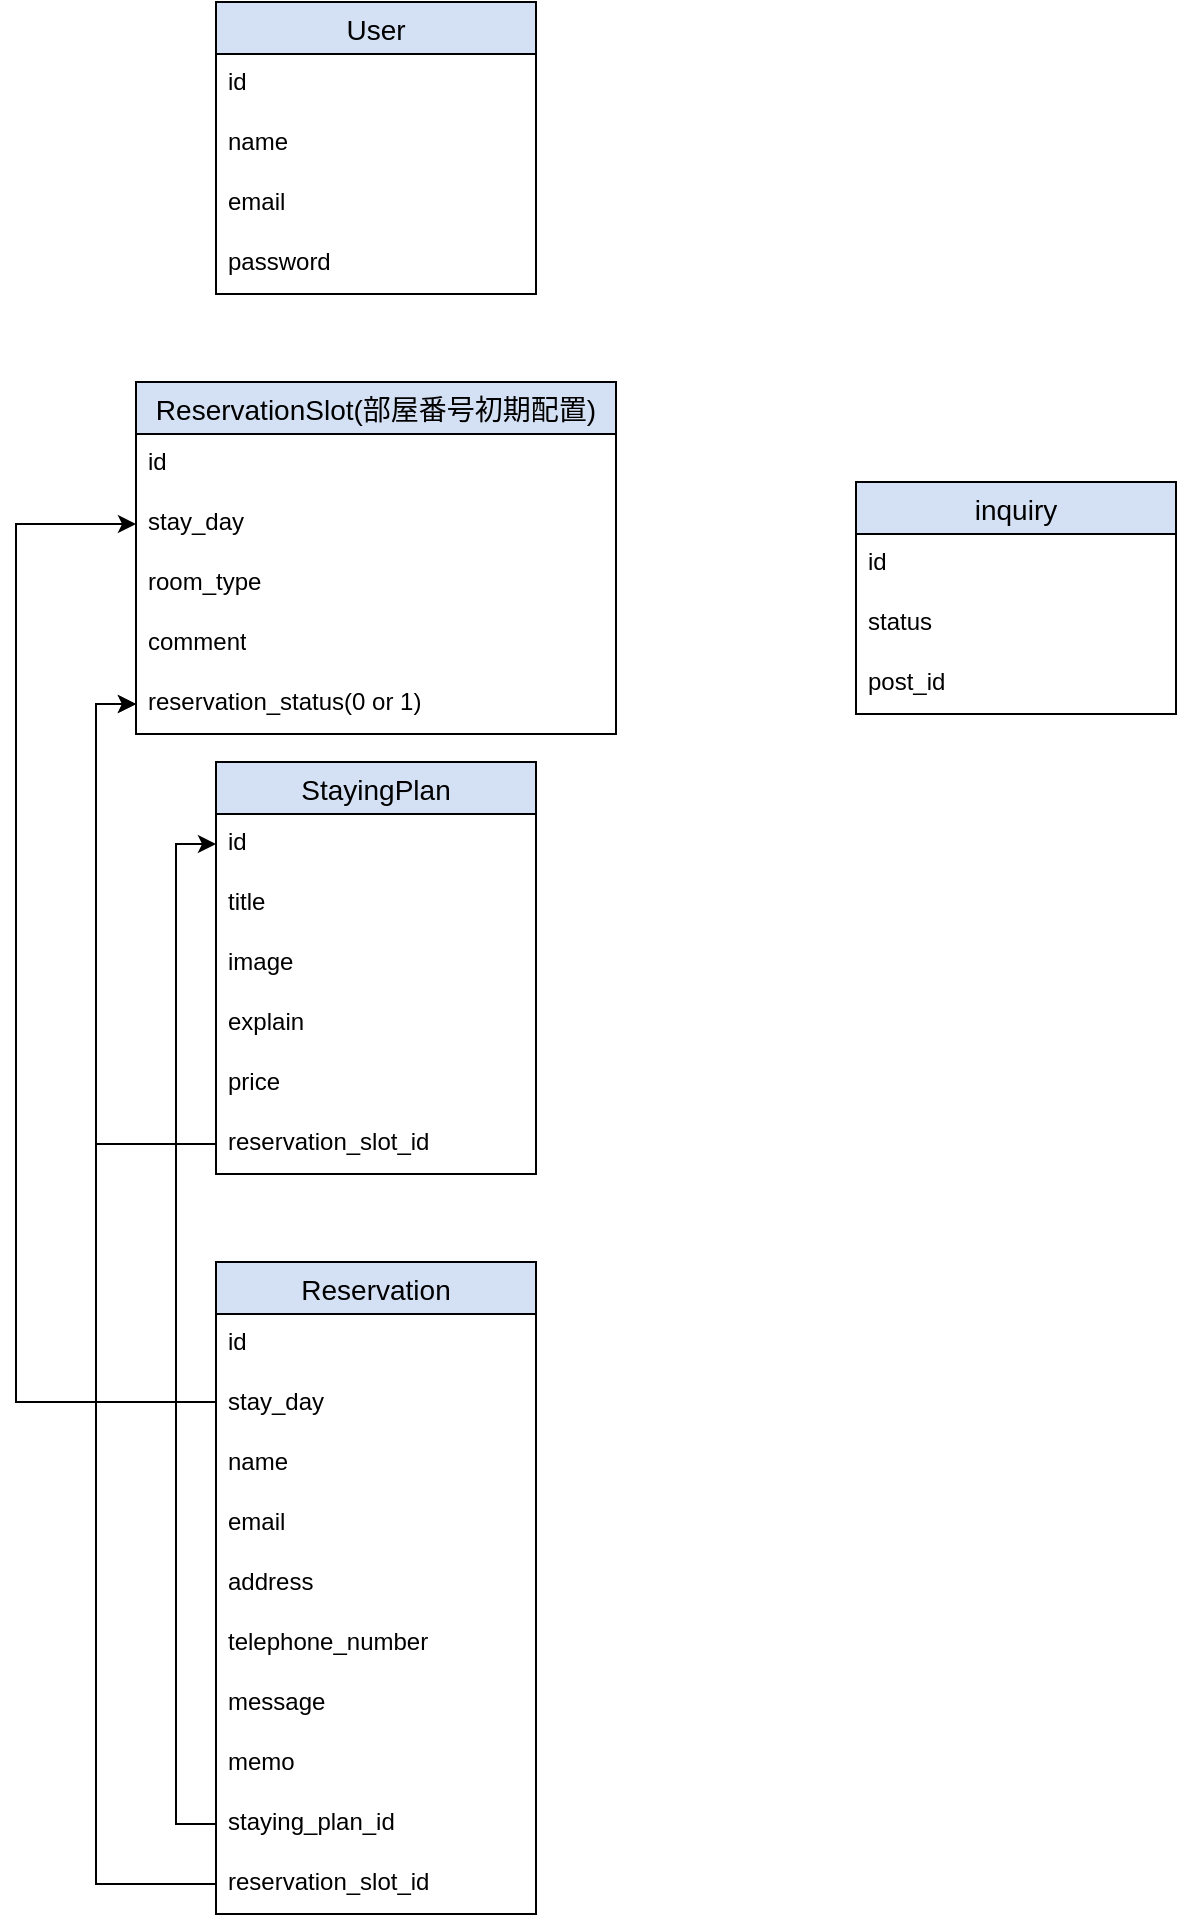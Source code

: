 <mxfile version="21.5.0" type="github">
  <diagram id="R2lEEEUBdFMjLlhIrx00" name="Page-1">
    <mxGraphModel dx="1034" dy="484" grid="1" gridSize="10" guides="1" tooltips="1" connect="1" arrows="1" fold="1" page="1" pageScale="1" pageWidth="850" pageHeight="1100" math="0" shadow="0" extFonts="Permanent Marker^https://fonts.googleapis.com/css?family=Permanent+Marker">
      <root>
        <mxCell id="0" />
        <mxCell id="1" parent="0" />
        <mxCell id="SDYYPDdLWwbPe5QOdXba-1" value="User" style="swimlane;fontStyle=0;childLayout=stackLayout;horizontal=1;startSize=26;horizontalStack=0;resizeParent=1;resizeParentMax=0;resizeLast=0;collapsible=1;marginBottom=0;align=center;fontSize=14;fillColor=#D4E1F5;" parent="1" vertex="1">
          <mxGeometry x="160" y="120" width="160" height="146" as="geometry" />
        </mxCell>
        <mxCell id="SDYYPDdLWwbPe5QOdXba-2" value="id" style="text;strokeColor=none;fillColor=none;spacingLeft=4;spacingRight=4;overflow=hidden;rotatable=0;points=[[0,0.5],[1,0.5]];portConstraint=eastwest;fontSize=12;whiteSpace=wrap;html=1;" parent="SDYYPDdLWwbPe5QOdXba-1" vertex="1">
          <mxGeometry y="26" width="160" height="30" as="geometry" />
        </mxCell>
        <mxCell id="SDYYPDdLWwbPe5QOdXba-3" value="name" style="text;strokeColor=none;fillColor=none;spacingLeft=4;spacingRight=4;overflow=hidden;rotatable=0;points=[[0,0.5],[1,0.5]];portConstraint=eastwest;fontSize=12;whiteSpace=wrap;html=1;" parent="SDYYPDdLWwbPe5QOdXba-1" vertex="1">
          <mxGeometry y="56" width="160" height="30" as="geometry" />
        </mxCell>
        <mxCell id="SDYYPDdLWwbPe5QOdXba-4" value="email" style="text;strokeColor=none;fillColor=none;spacingLeft=4;spacingRight=4;overflow=hidden;rotatable=0;points=[[0,0.5],[1,0.5]];portConstraint=eastwest;fontSize=12;whiteSpace=wrap;html=1;" parent="SDYYPDdLWwbPe5QOdXba-1" vertex="1">
          <mxGeometry y="86" width="160" height="30" as="geometry" />
        </mxCell>
        <mxCell id="SDYYPDdLWwbPe5QOdXba-5" value="password" style="text;strokeColor=none;fillColor=none;spacingLeft=4;spacingRight=4;overflow=hidden;rotatable=0;points=[[0,0.5],[1,0.5]];portConstraint=eastwest;fontSize=12;whiteSpace=wrap;html=1;" parent="SDYYPDdLWwbPe5QOdXba-1" vertex="1">
          <mxGeometry y="116" width="160" height="30" as="geometry" />
        </mxCell>
        <mxCell id="SDYYPDdLWwbPe5QOdXba-6" value="inquiry" style="swimlane;fontStyle=0;childLayout=stackLayout;horizontal=1;startSize=26;horizontalStack=0;resizeParent=1;resizeParentMax=0;resizeLast=0;collapsible=1;marginBottom=0;align=center;fontSize=14;fillColor=#D4E1F5;" parent="1" vertex="1">
          <mxGeometry x="480" y="360" width="160" height="116" as="geometry">
            <mxRectangle x="480" y="360" width="70" height="30" as="alternateBounds" />
          </mxGeometry>
        </mxCell>
        <mxCell id="SDYYPDdLWwbPe5QOdXba-7" value="id" style="text;strokeColor=none;fillColor=none;spacingLeft=4;spacingRight=4;overflow=hidden;rotatable=0;points=[[0,0.5],[1,0.5]];portConstraint=eastwest;fontSize=12;whiteSpace=wrap;html=1;" parent="SDYYPDdLWwbPe5QOdXba-6" vertex="1">
          <mxGeometry y="26" width="160" height="30" as="geometry" />
        </mxCell>
        <mxCell id="SDYYPDdLWwbPe5QOdXba-8" value="status" style="text;strokeColor=none;fillColor=none;spacingLeft=4;spacingRight=4;overflow=hidden;rotatable=0;points=[[0,0.5],[1,0.5]];portConstraint=eastwest;fontSize=12;whiteSpace=wrap;html=1;" parent="SDYYPDdLWwbPe5QOdXba-6" vertex="1">
          <mxGeometry y="56" width="160" height="30" as="geometry" />
        </mxCell>
        <mxCell id="SDYYPDdLWwbPe5QOdXba-9" value="post_id" style="text;strokeColor=none;fillColor=none;spacingLeft=4;spacingRight=4;overflow=hidden;rotatable=0;points=[[0,0.5],[1,0.5]];portConstraint=eastwest;fontSize=12;whiteSpace=wrap;html=1;" parent="SDYYPDdLWwbPe5QOdXba-6" vertex="1">
          <mxGeometry y="86" width="160" height="30" as="geometry" />
        </mxCell>
        <mxCell id="SDYYPDdLWwbPe5QOdXba-10" value="ReservationSlot(部屋番号初期配置)" style="swimlane;fontStyle=0;childLayout=stackLayout;horizontal=1;startSize=26;horizontalStack=0;resizeParent=1;resizeParentMax=0;resizeLast=0;collapsible=1;marginBottom=0;align=center;fontSize=14;fillColor=#D4E1F5;" parent="1" vertex="1">
          <mxGeometry x="120" y="310" width="240" height="176" as="geometry" />
        </mxCell>
        <mxCell id="SDYYPDdLWwbPe5QOdXba-11" value="id" style="text;strokeColor=none;fillColor=none;spacingLeft=4;spacingRight=4;overflow=hidden;rotatable=0;points=[[0,0.5],[1,0.5]];portConstraint=eastwest;fontSize=12;whiteSpace=wrap;html=1;" parent="SDYYPDdLWwbPe5QOdXba-10" vertex="1">
          <mxGeometry y="26" width="240" height="30" as="geometry" />
        </mxCell>
        <mxCell id="SDYYPDdLWwbPe5QOdXba-12" value="stay_day" style="text;strokeColor=none;fillColor=none;spacingLeft=4;spacingRight=4;overflow=hidden;rotatable=0;points=[[0,0.5],[1,0.5]];portConstraint=eastwest;fontSize=12;whiteSpace=wrap;html=1;" parent="SDYYPDdLWwbPe5QOdXba-10" vertex="1">
          <mxGeometry y="56" width="240" height="30" as="geometry" />
        </mxCell>
        <mxCell id="i-GvcmkPbk6syZFCa7Vw-2" value="room_type" style="text;strokeColor=none;fillColor=none;spacingLeft=4;spacingRight=4;overflow=hidden;rotatable=0;points=[[0,0.5],[1,0.5]];portConstraint=eastwest;fontSize=12;whiteSpace=wrap;html=1;" vertex="1" parent="SDYYPDdLWwbPe5QOdXba-10">
          <mxGeometry y="86" width="240" height="30" as="geometry" />
        </mxCell>
        <mxCell id="SDYYPDdLWwbPe5QOdXba-13" value="comment" style="text;strokeColor=none;fillColor=none;spacingLeft=4;spacingRight=4;overflow=hidden;rotatable=0;points=[[0,0.5],[1,0.5]];portConstraint=eastwest;fontSize=12;whiteSpace=wrap;html=1;" parent="SDYYPDdLWwbPe5QOdXba-10" vertex="1">
          <mxGeometry y="116" width="240" height="30" as="geometry" />
        </mxCell>
        <mxCell id="SDYYPDdLWwbPe5QOdXba-14" value="reservation_status(0 or 1)" style="text;strokeColor=none;fillColor=none;spacingLeft=4;spacingRight=4;overflow=hidden;rotatable=0;points=[[0,0.5],[1,0.5]];portConstraint=eastwest;fontSize=12;whiteSpace=wrap;html=1;" parent="SDYYPDdLWwbPe5QOdXba-10" vertex="1">
          <mxGeometry y="146" width="240" height="30" as="geometry" />
        </mxCell>
        <mxCell id="SDYYPDdLWwbPe5QOdXba-15" value="StayingPlan" style="swimlane;fontStyle=0;childLayout=stackLayout;horizontal=1;startSize=26;horizontalStack=0;resizeParent=1;resizeParentMax=0;resizeLast=0;collapsible=1;marginBottom=0;align=center;fontSize=14;fillColor=#D4E1F5;" parent="1" vertex="1">
          <mxGeometry x="160" y="500" width="160" height="206" as="geometry" />
        </mxCell>
        <mxCell id="SDYYPDdLWwbPe5QOdXba-16" value="id" style="text;strokeColor=none;fillColor=none;spacingLeft=4;spacingRight=4;overflow=hidden;rotatable=0;points=[[0,0.5],[1,0.5]];portConstraint=eastwest;fontSize=12;whiteSpace=wrap;html=1;" parent="SDYYPDdLWwbPe5QOdXba-15" vertex="1">
          <mxGeometry y="26" width="160" height="30" as="geometry" />
        </mxCell>
        <mxCell id="SDYYPDdLWwbPe5QOdXba-17" value="title" style="text;strokeColor=none;fillColor=none;spacingLeft=4;spacingRight=4;overflow=hidden;rotatable=0;points=[[0,0.5],[1,0.5]];portConstraint=eastwest;fontSize=12;whiteSpace=wrap;html=1;" parent="SDYYPDdLWwbPe5QOdXba-15" vertex="1">
          <mxGeometry y="56" width="160" height="30" as="geometry" />
        </mxCell>
        <mxCell id="SDYYPDdLWwbPe5QOdXba-18" value="image" style="text;strokeColor=none;fillColor=none;spacingLeft=4;spacingRight=4;overflow=hidden;rotatable=0;points=[[0,0.5],[1,0.5]];portConstraint=eastwest;fontSize=12;whiteSpace=wrap;html=1;" parent="SDYYPDdLWwbPe5QOdXba-15" vertex="1">
          <mxGeometry y="86" width="160" height="30" as="geometry" />
        </mxCell>
        <mxCell id="jbAo0OPmqmdxZYCYRt9e-7" value="explain" style="text;strokeColor=none;fillColor=none;spacingLeft=4;spacingRight=4;overflow=hidden;rotatable=0;points=[[0,0.5],[1,0.5]];portConstraint=eastwest;fontSize=12;whiteSpace=wrap;html=1;" parent="SDYYPDdLWwbPe5QOdXba-15" vertex="1">
          <mxGeometry y="116" width="160" height="30" as="geometry" />
        </mxCell>
        <mxCell id="jbAo0OPmqmdxZYCYRt9e-23" value="price" style="text;strokeColor=none;fillColor=none;spacingLeft=4;spacingRight=4;overflow=hidden;rotatable=0;points=[[0,0.5],[1,0.5]];portConstraint=eastwest;fontSize=12;whiteSpace=wrap;html=1;" parent="SDYYPDdLWwbPe5QOdXba-15" vertex="1">
          <mxGeometry y="146" width="160" height="30" as="geometry" />
        </mxCell>
        <mxCell id="SDYYPDdLWwbPe5QOdXba-19" value="reservation_slot_id" style="text;strokeColor=none;fillColor=none;spacingLeft=4;spacingRight=4;overflow=hidden;rotatable=0;points=[[0,0.5],[1,0.5]];portConstraint=eastwest;fontSize=12;whiteSpace=wrap;html=1;" parent="SDYYPDdLWwbPe5QOdXba-15" vertex="1">
          <mxGeometry y="176" width="160" height="30" as="geometry" />
        </mxCell>
        <mxCell id="jbAo0OPmqmdxZYCYRt9e-2" value="Reservation" style="swimlane;fontStyle=0;childLayout=stackLayout;horizontal=1;startSize=26;horizontalStack=0;resizeParent=1;resizeParentMax=0;resizeLast=0;collapsible=1;marginBottom=0;align=center;fontSize=14;fillColor=#D4E1F5;" parent="1" vertex="1">
          <mxGeometry x="160" y="750" width="160" height="326" as="geometry" />
        </mxCell>
        <mxCell id="jbAo0OPmqmdxZYCYRt9e-3" value="id" style="text;strokeColor=none;fillColor=none;spacingLeft=4;spacingRight=4;overflow=hidden;rotatable=0;points=[[0,0.5],[1,0.5]];portConstraint=eastwest;fontSize=12;whiteSpace=wrap;html=1;" parent="jbAo0OPmqmdxZYCYRt9e-2" vertex="1">
          <mxGeometry y="26" width="160" height="30" as="geometry" />
        </mxCell>
        <mxCell id="jbAo0OPmqmdxZYCYRt9e-21" value="stay_day" style="text;strokeColor=none;fillColor=none;spacingLeft=4;spacingRight=4;overflow=hidden;rotatable=0;points=[[0,0.5],[1,0.5]];portConstraint=eastwest;fontSize=12;whiteSpace=wrap;html=1;" parent="jbAo0OPmqmdxZYCYRt9e-2" vertex="1">
          <mxGeometry y="56" width="160" height="30" as="geometry" />
        </mxCell>
        <mxCell id="jbAo0OPmqmdxZYCYRt9e-4" value="name" style="text;strokeColor=none;fillColor=none;spacingLeft=4;spacingRight=4;overflow=hidden;rotatable=0;points=[[0,0.5],[1,0.5]];portConstraint=eastwest;fontSize=12;whiteSpace=wrap;html=1;" parent="jbAo0OPmqmdxZYCYRt9e-2" vertex="1">
          <mxGeometry y="86" width="160" height="30" as="geometry" />
        </mxCell>
        <mxCell id="jbAo0OPmqmdxZYCYRt9e-5" value="email" style="text;strokeColor=none;fillColor=none;spacingLeft=4;spacingRight=4;overflow=hidden;rotatable=0;points=[[0,0.5],[1,0.5]];portConstraint=eastwest;fontSize=12;whiteSpace=wrap;html=1;" parent="jbAo0OPmqmdxZYCYRt9e-2" vertex="1">
          <mxGeometry y="116" width="160" height="30" as="geometry" />
        </mxCell>
        <mxCell id="jbAo0OPmqmdxZYCYRt9e-6" value="address" style="text;strokeColor=none;fillColor=none;spacingLeft=4;spacingRight=4;overflow=hidden;rotatable=0;points=[[0,0.5],[1,0.5]];portConstraint=eastwest;fontSize=12;whiteSpace=wrap;html=1;" parent="jbAo0OPmqmdxZYCYRt9e-2" vertex="1">
          <mxGeometry y="146" width="160" height="30" as="geometry" />
        </mxCell>
        <mxCell id="jbAo0OPmqmdxZYCYRt9e-8" value="telephone_number" style="text;strokeColor=none;fillColor=none;spacingLeft=4;spacingRight=4;overflow=hidden;rotatable=0;points=[[0,0.5],[1,0.5]];portConstraint=eastwest;fontSize=12;whiteSpace=wrap;html=1;" parent="jbAo0OPmqmdxZYCYRt9e-2" vertex="1">
          <mxGeometry y="176" width="160" height="30" as="geometry" />
        </mxCell>
        <mxCell id="jbAo0OPmqmdxZYCYRt9e-9" value="message" style="text;strokeColor=none;fillColor=none;spacingLeft=4;spacingRight=4;overflow=hidden;rotatable=0;points=[[0,0.5],[1,0.5]];portConstraint=eastwest;fontSize=12;whiteSpace=wrap;html=1;" parent="jbAo0OPmqmdxZYCYRt9e-2" vertex="1">
          <mxGeometry y="206" width="160" height="30" as="geometry" />
        </mxCell>
        <mxCell id="jbAo0OPmqmdxZYCYRt9e-19" value="memo" style="text;strokeColor=none;fillColor=none;spacingLeft=4;spacingRight=4;overflow=hidden;rotatable=0;points=[[0,0.5],[1,0.5]];portConstraint=eastwest;fontSize=12;whiteSpace=wrap;html=1;" parent="jbAo0OPmqmdxZYCYRt9e-2" vertex="1">
          <mxGeometry y="236" width="160" height="30" as="geometry" />
        </mxCell>
        <mxCell id="jbAo0OPmqmdxZYCYRt9e-10" value="staying_plan_id" style="text;strokeColor=none;fillColor=none;spacingLeft=4;spacingRight=4;overflow=hidden;rotatable=0;points=[[0,0.5],[1,0.5]];portConstraint=eastwest;fontSize=12;whiteSpace=wrap;html=1;" parent="jbAo0OPmqmdxZYCYRt9e-2" vertex="1">
          <mxGeometry y="266" width="160" height="30" as="geometry" />
        </mxCell>
        <mxCell id="jbAo0OPmqmdxZYCYRt9e-11" value="reservation_slot_id" style="text;strokeColor=none;fillColor=none;spacingLeft=4;spacingRight=4;overflow=hidden;rotatable=0;points=[[0,0.5],[1,0.5]];portConstraint=eastwest;fontSize=12;whiteSpace=wrap;html=1;" parent="jbAo0OPmqmdxZYCYRt9e-2" vertex="1">
          <mxGeometry y="296" width="160" height="30" as="geometry" />
        </mxCell>
        <mxCell id="jbAo0OPmqmdxZYCYRt9e-12" style="edgeStyle=orthogonalEdgeStyle;rounded=0;orthogonalLoop=1;jettySize=auto;html=1;exitX=0;exitY=0.5;exitDx=0;exitDy=0;entryX=0;entryY=0.5;entryDx=0;entryDy=0;" parent="1" source="SDYYPDdLWwbPe5QOdXba-19" target="SDYYPDdLWwbPe5QOdXba-14" edge="1">
          <mxGeometry relative="1" as="geometry" />
        </mxCell>
        <mxCell id="jbAo0OPmqmdxZYCYRt9e-14" style="edgeStyle=orthogonalEdgeStyle;rounded=0;orthogonalLoop=1;jettySize=auto;html=1;exitX=0;exitY=0.5;exitDx=0;exitDy=0;entryX=0;entryY=0.5;entryDx=0;entryDy=0;" parent="1" source="jbAo0OPmqmdxZYCYRt9e-10" target="SDYYPDdLWwbPe5QOdXba-16" edge="1">
          <mxGeometry relative="1" as="geometry" />
        </mxCell>
        <mxCell id="jbAo0OPmqmdxZYCYRt9e-17" style="edgeStyle=orthogonalEdgeStyle;rounded=0;orthogonalLoop=1;jettySize=auto;html=1;exitX=0;exitY=0.5;exitDx=0;exitDy=0;entryX=0;entryY=0.5;entryDx=0;entryDy=0;" parent="1" source="jbAo0OPmqmdxZYCYRt9e-11" target="SDYYPDdLWwbPe5QOdXba-14" edge="1">
          <mxGeometry relative="1" as="geometry" />
        </mxCell>
        <mxCell id="jbAo0OPmqmdxZYCYRt9e-22" style="edgeStyle=orthogonalEdgeStyle;rounded=0;orthogonalLoop=1;jettySize=auto;html=1;exitX=0;exitY=0.5;exitDx=0;exitDy=0;entryX=0;entryY=0.5;entryDx=0;entryDy=0;" parent="1" source="jbAo0OPmqmdxZYCYRt9e-21" target="SDYYPDdLWwbPe5QOdXba-12" edge="1">
          <mxGeometry relative="1" as="geometry">
            <Array as="points">
              <mxPoint x="160" y="820" />
              <mxPoint x="60" y="820" />
              <mxPoint x="60" y="381" />
            </Array>
          </mxGeometry>
        </mxCell>
      </root>
    </mxGraphModel>
  </diagram>
</mxfile>
